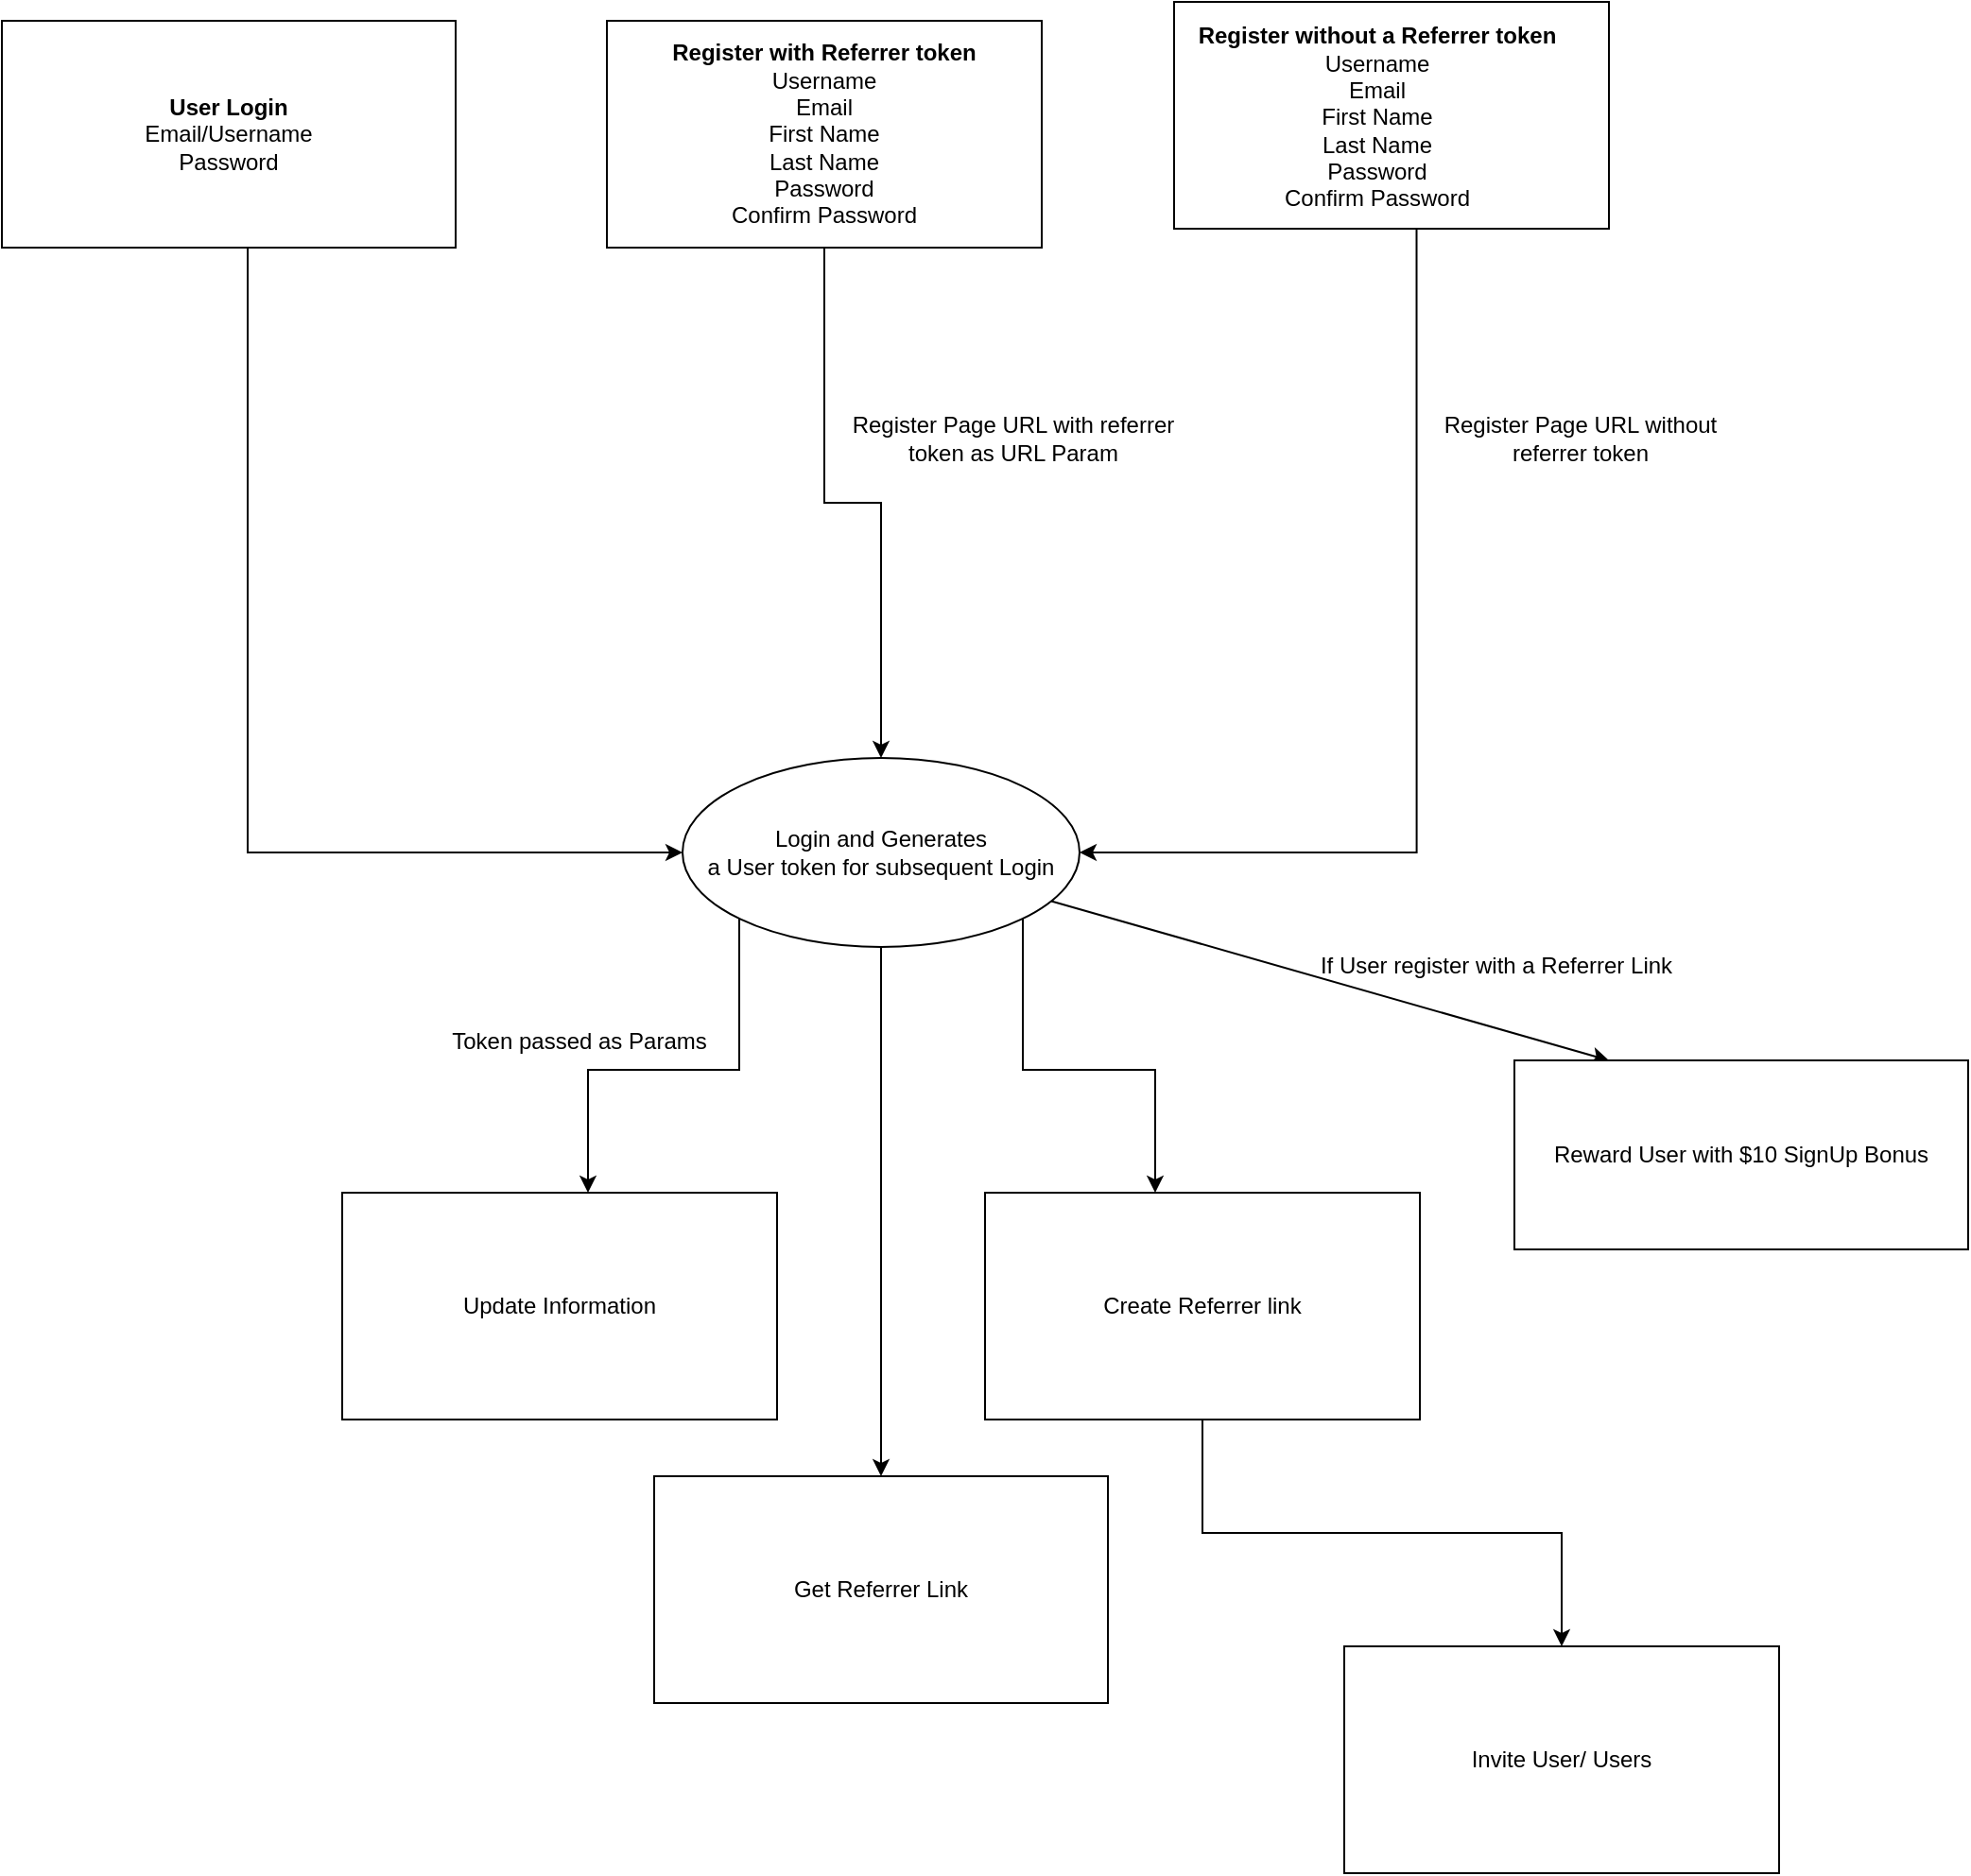 <mxfile version="13.1.1" type="github">
  <diagram id="Wy2fdePZcEcgJuRb0x6n" name="Page-1">
    <mxGraphModel dx="1678" dy="934" grid="1" gridSize="10" guides="1" tooltips="1" connect="1" arrows="1" fold="1" page="1" pageScale="1" pageWidth="827" pageHeight="1169" math="0" shadow="0">
      <root>
        <mxCell id="0" />
        <mxCell id="1" parent="0" />
        <mxCell id="mcqtp2vvtmeLN--FUrFd-6" value="" style="edgeStyle=orthogonalEdgeStyle;rounded=0;orthogonalLoop=1;jettySize=auto;html=1;" edge="1" parent="1" source="mcqtp2vvtmeLN--FUrFd-3" target="mcqtp2vvtmeLN--FUrFd-11">
          <mxGeometry relative="1" as="geometry">
            <mxPoint x="520" y="540" as="targetPoint" />
            <Array as="points" />
          </mxGeometry>
        </mxCell>
        <mxCell id="mcqtp2vvtmeLN--FUrFd-3" value="" style="rounded=0;whiteSpace=wrap;html=1;" vertex="1" parent="1">
          <mxGeometry x="370" y="160" width="230" height="120" as="geometry" />
        </mxCell>
        <mxCell id="mcqtp2vvtmeLN--FUrFd-15" value="" style="edgeStyle=orthogonalEdgeStyle;rounded=0;orthogonalLoop=1;jettySize=auto;html=1;" edge="1" parent="1" source="mcqtp2vvtmeLN--FUrFd-12" target="mcqtp2vvtmeLN--FUrFd-11">
          <mxGeometry relative="1" as="geometry">
            <mxPoint x="370" y="350" as="targetPoint" />
            <Array as="points">
              <mxPoint x="180" y="600" />
            </Array>
          </mxGeometry>
        </mxCell>
        <mxCell id="mcqtp2vvtmeLN--FUrFd-12" value="&lt;b&gt;User Login&lt;br&gt;&lt;/b&gt;Email/Username&lt;br&gt;Password" style="rounded=0;whiteSpace=wrap;html=1;" vertex="1" parent="1">
          <mxGeometry x="50" y="160" width="240" height="120" as="geometry" />
        </mxCell>
        <mxCell id="mcqtp2vvtmeLN--FUrFd-4" value="&lt;b&gt;Register with Referrer token&lt;/b&gt;&lt;br&gt;Username&lt;br&gt;Email&lt;br&gt;First Name&lt;br&gt;Last Name&lt;br&gt;Password&lt;br&gt;Confirm Password" style="text;html=1;strokeColor=none;fillColor=none;align=center;verticalAlign=middle;whiteSpace=wrap;rounded=0;" vertex="1" parent="1">
          <mxGeometry x="395" y="171.25" width="180" height="97.5" as="geometry" />
        </mxCell>
        <mxCell id="mcqtp2vvtmeLN--FUrFd-10" value="" style="edgeStyle=orthogonalEdgeStyle;rounded=0;orthogonalLoop=1;jettySize=auto;html=1;entryX=1;entryY=0.5;entryDx=0;entryDy=0;exitX=0.75;exitY=1;exitDx=0;exitDy=0;" edge="1" parent="1" target="mcqtp2vvtmeLN--FUrFd-11">
          <mxGeometry relative="1" as="geometry">
            <mxPoint x="798.25" y="262.5" as="sourcePoint" />
            <mxPoint x="592" y="600.0" as="targetPoint" />
            <Array as="points">
              <mxPoint x="798" y="600" />
            </Array>
          </mxGeometry>
        </mxCell>
        <mxCell id="mcqtp2vvtmeLN--FUrFd-7" value="" style="rounded=0;whiteSpace=wrap;html=1;" vertex="1" parent="1">
          <mxGeometry x="670" y="150" width="230" height="120" as="geometry" />
        </mxCell>
        <mxCell id="mcqtp2vvtmeLN--FUrFd-8" value="&lt;b&gt;Register without a Referrer token&lt;br&gt;&lt;/b&gt;Username&lt;br&gt;Email&lt;br&gt;First Name&lt;br&gt;Last Name&lt;br&gt;Password&lt;br&gt;Confirm Password" style="text;html=1;strokeColor=none;fillColor=none;align=center;verticalAlign=middle;whiteSpace=wrap;rounded=0;" vertex="1" parent="1">
          <mxGeometry x="680" y="160" width="195" height="102.5" as="geometry" />
        </mxCell>
        <mxCell id="mcqtp2vvtmeLN--FUrFd-30" style="edgeStyle=orthogonalEdgeStyle;rounded=0;orthogonalLoop=1;jettySize=auto;html=1;" edge="1" parent="1" source="mcqtp2vvtmeLN--FUrFd-11" target="mcqtp2vvtmeLN--FUrFd-22">
          <mxGeometry relative="1" as="geometry">
            <Array as="points">
              <mxPoint x="440" y="715" />
              <mxPoint x="360" y="715" />
            </Array>
          </mxGeometry>
        </mxCell>
        <mxCell id="mcqtp2vvtmeLN--FUrFd-33" style="edgeStyle=orthogonalEdgeStyle;rounded=0;orthogonalLoop=1;jettySize=auto;html=1;" edge="1" parent="1" source="mcqtp2vvtmeLN--FUrFd-11" target="mcqtp2vvtmeLN--FUrFd-32">
          <mxGeometry relative="1" as="geometry">
            <Array as="points">
              <mxPoint x="590" y="715" />
              <mxPoint x="660" y="715" />
            </Array>
          </mxGeometry>
        </mxCell>
        <mxCell id="mcqtp2vvtmeLN--FUrFd-38" style="edgeStyle=orthogonalEdgeStyle;rounded=0;orthogonalLoop=1;jettySize=auto;html=1;entryX=0.5;entryY=0;entryDx=0;entryDy=0;" edge="1" parent="1" source="mcqtp2vvtmeLN--FUrFd-11" target="mcqtp2vvtmeLN--FUrFd-37">
          <mxGeometry relative="1" as="geometry">
            <mxPoint x="515" y="900" as="targetPoint" />
          </mxGeometry>
        </mxCell>
        <mxCell id="mcqtp2vvtmeLN--FUrFd-11" value="Login and Generates &lt;br&gt;a User token for subsequent Login" style="ellipse;whiteSpace=wrap;html=1;" vertex="1" parent="1">
          <mxGeometry x="410" y="550" width="210" height="100" as="geometry" />
        </mxCell>
        <mxCell id="mcqtp2vvtmeLN--FUrFd-16" value="Register Page URL with referrer token as URL Param" style="text;html=1;strokeColor=none;fillColor=none;align=center;verticalAlign=middle;whiteSpace=wrap;rounded=0;" vertex="1" parent="1">
          <mxGeometry x="490" y="360" width="190" height="42.5" as="geometry" />
        </mxCell>
        <mxCell id="mcqtp2vvtmeLN--FUrFd-19" value="Register Page URL without referrer token" style="text;html=1;strokeColor=none;fillColor=none;align=center;verticalAlign=middle;whiteSpace=wrap;rounded=0;" vertex="1" parent="1">
          <mxGeometry x="800" y="341.25" width="170" height="80" as="geometry" />
        </mxCell>
        <mxCell id="mcqtp2vvtmeLN--FUrFd-22" value="Update Information" style="rounded=0;whiteSpace=wrap;html=1;" vertex="1" parent="1">
          <mxGeometry x="230" y="780" width="230" height="120" as="geometry" />
        </mxCell>
        <mxCell id="mcqtp2vvtmeLN--FUrFd-31" value="Token passed as Params" style="text;html=1;align=center;verticalAlign=middle;resizable=0;points=[];autosize=1;" vertex="1" parent="1">
          <mxGeometry x="280" y="690" width="150" height="20" as="geometry" />
        </mxCell>
        <mxCell id="mcqtp2vvtmeLN--FUrFd-42" style="edgeStyle=orthogonalEdgeStyle;rounded=0;orthogonalLoop=1;jettySize=auto;html=1;" edge="1" parent="1" source="mcqtp2vvtmeLN--FUrFd-32" target="mcqtp2vvtmeLN--FUrFd-40">
          <mxGeometry relative="1" as="geometry" />
        </mxCell>
        <mxCell id="mcqtp2vvtmeLN--FUrFd-32" value="Create Referrer link" style="rounded=0;whiteSpace=wrap;html=1;" vertex="1" parent="1">
          <mxGeometry x="570" y="780" width="230" height="120" as="geometry" />
        </mxCell>
        <mxCell id="mcqtp2vvtmeLN--FUrFd-37" value="Get Referrer Link" style="rounded=0;whiteSpace=wrap;html=1;" vertex="1" parent="1">
          <mxGeometry x="395" y="930" width="240" height="120" as="geometry" />
        </mxCell>
        <mxCell id="mcqtp2vvtmeLN--FUrFd-40" value="Invite User/ Users" style="rounded=0;whiteSpace=wrap;html=1;" vertex="1" parent="1">
          <mxGeometry x="760" y="1020" width="230" height="120" as="geometry" />
        </mxCell>
        <mxCell id="mcqtp2vvtmeLN--FUrFd-43" value="" style="endArrow=classic;html=1;" edge="1" parent="1" source="mcqtp2vvtmeLN--FUrFd-11">
          <mxGeometry width="50" height="50" relative="1" as="geometry">
            <mxPoint x="880" y="710" as="sourcePoint" />
            <mxPoint x="900" y="710" as="targetPoint" />
          </mxGeometry>
        </mxCell>
        <mxCell id="mcqtp2vvtmeLN--FUrFd-44" value="Reward User with $10 SignUp Bonus" style="rounded=0;whiteSpace=wrap;html=1;" vertex="1" parent="1">
          <mxGeometry x="850" y="710" width="240" height="100" as="geometry" />
        </mxCell>
        <mxCell id="mcqtp2vvtmeLN--FUrFd-45" value="If User register with a Referrer Link" style="text;html=1;align=center;verticalAlign=middle;resizable=0;points=[];autosize=1;" vertex="1" parent="1">
          <mxGeometry x="740" y="650" width="200" height="20" as="geometry" />
        </mxCell>
      </root>
    </mxGraphModel>
  </diagram>
</mxfile>
